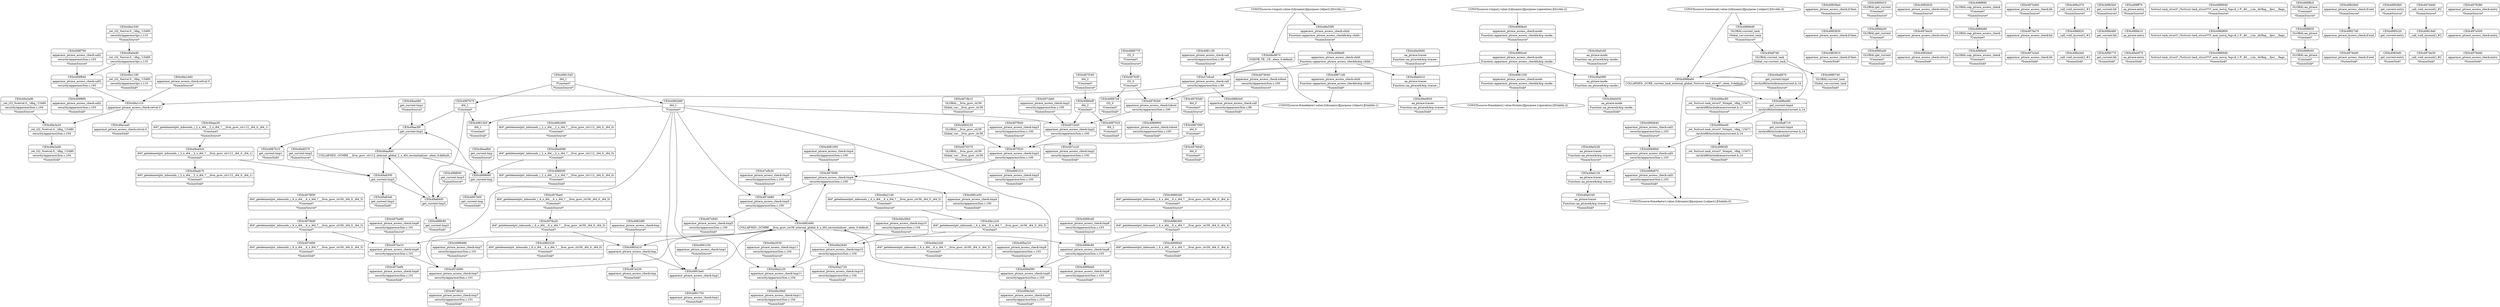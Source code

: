 digraph {
	CE0x49a3a20 [shape=record,shape=Mrecord,label="{CE0x49a3a20|_ret_i32_%retval.0,_!dbg_!15480|security/apparmor/lsm.c,104}"]
	CE0x4986a60 [shape=record,shape=Mrecord,label="{CE0x4986a60|COLLAPSED:_GCRE_current_task_external_global_%struct.task_struct*:_elem_0:default:}"]
	CE0x4983910 [shape=record,shape=Mrecord,label="{CE0x4983910|apparmor_ptrace_access_check:if.then|*SummSink*}"]
	CE0x49a09f0 [shape=record,shape=Mrecord,label="{CE0x49a09f0|aa_ptrace:mode|Function::aa_ptrace&Arg::mode::}"]
	CE0x49a3a90 [shape=record,shape=Mrecord,label="{CE0x49a3a90|_ret_i32_%retval.0,_!dbg_!15480|security/apparmor/lsm.c,104|*SummSource*}"]
	CE0x49a02d0 [shape=record,shape=Mrecord,label="{CE0x49a02d0|aa_ptrace:tracer|Function::aa_ptrace&Arg::tracer::|*SummSource*}"]
	CE0x499da30 [shape=record,shape=Mrecord,label="{CE0x499da30|GLOBAL:get_current|*Constant*}"]
	CE0x49a2640 [shape=record,shape=Mrecord,label="{CE0x49a2640|apparmor_ptrace_access_check:tmp10|security/apparmor/lsm.c,104}"]
	CE0x497ba20 [shape=record,shape=Mrecord,label="{CE0x497ba20|apparmor_ptrace_access_check:return}"]
	CE0x4981a50 [shape=record,shape=Mrecord,label="{CE0x4981a50|apparmor_ptrace_access_check:tmp4|security/apparmor/lsm.c,100|*SummSink*}"]
	CE0x498fa00 [shape=record,shape=Mrecord,label="{CE0x498fa00|GLOBAL:cap_ptrace_access_check|*Constant*|*SummSink*}"]
	CE0x49815b0 [shape=record,shape=Mrecord,label="{CE0x49815b0|i64_1|*Constant*|*SummSink*}"]
	CE0x497be10 [shape=record,shape=Mrecord,label="{CE0x497be10|apparmor_ptrace_access_check:tmp6|security/apparmor/lsm.c,101}"]
	CE0x498a480 [shape=record,shape=Mrecord,label="{CE0x498a480|get_current:tmp4|./arch/x86/include/asm/current.h,14}"]
	CE0x4985910 [shape=record,shape=Mrecord,label="{CE0x4985910|GLOBAL:get_current|*Constant*|*SummSource*}"]
	CE0x499ee40 [shape=record,shape=Mrecord,label="{CE0x499ee40|_ret_%struct.task_struct*_%tmp4,_!dbg_!15471|./arch/x86/include/asm/current.h,14}"]
	CE0x497b460 [shape=record,shape=Mrecord,label="{CE0x497b460|apparmor_ptrace_access_check:bb|*SummSource*}"]
	CE0x497fcf0 [shape=record,shape=Mrecord,label="{CE0x497fcf0|i32_0|*Constant*}"]
	CE0x499f640 [shape=record,shape=Mrecord,label="{CE0x499f640|apparmor_ptrace_access_check:call2|security/apparmor/lsm.c,103}"]
	CE0x498fd20 [shape=record,shape=Mrecord,label="{CE0x498fd20|_call_void_mcount()_#2}"]
	CE0x49a3ed0 [shape=record,shape=Mrecord,label="{CE0x49a3ed0|_ret_i32_%retval.0,_!dbg_!15480|security/apparmor/lsm.c,104|*SummSink*}"]
	CE0x4981750 [shape=record,shape=Mrecord,label="{CE0x4981750|apparmor_ptrace_access_check:tmp1|*SummSink*}"]
	CE0x497f520 [shape=record,shape=Mrecord,label="{CE0x497f520|apparmor_ptrace_access_check:tmp3|security/apparmor/lsm.c,100}"]
	CE0x49a0410 [shape=record,shape=Mrecord,label="{CE0x49a0410|aa_ptrace:tracee|Function::aa_ptrace&Arg::tracee::}"]
	CE0x4976370 [shape=record,shape=Mrecord,label="{CE0x4976370|GLOBAL:__llvm_gcov_ctr39|Global_var:__llvm_gcov_ctr39|*SummSink*}"]
	CE0x497e3a0 [shape=record,shape=Mrecord,label="{CE0x497e3a0|apparmor_ptrace_access_check:bb|*SummSink*}"]
	CE0x49a3530 [shape=record,shape=Mrecord,label="{CE0x49a3530|apparmor_ptrace_access_check:tmp11|security/apparmor/lsm.c,104|*SummSource*}"]
	CE0x4997b70 [shape=record,shape=Mrecord,label="{CE0x4997b70|i64_1|*Constant*}"]
	CE0x4987b10 [shape=record,shape=Mrecord,label="{CE0x4987b10|get_current:tmp1|*SummSink*}"]
	CE0x4988480 [shape=record,shape=Mrecord,label="{CE0x4988480|GLOBAL:cap_ptrace_access_check|*Constant*}"]
	CE0x499b5b0 [shape=record,shape=Mrecord,label="{CE0x499b5b0|get_current:bb|*SummSource*}"]
	CE0x499ff70 [shape=record,shape=Mrecord,label="{CE0x499ff70|aa_ptrace:entry|*SummSource*}"]
	CE0x497be80 [shape=record,shape=Mrecord,label="{CE0x497be80|apparmor_ptrace_access_check:tmp6|security/apparmor/lsm.c,101|*SummSource*}"]
	CE0x499b480 [shape=record,shape=Mrecord,label="{CE0x499b480|get_current:bb}"]
	CE0x4980230 [shape=record,shape=Mrecord,label="{CE0x4980230|GLOBAL:__llvm_gcov_ctr39|Global_var:__llvm_gcov_ctr39}"]
	CE0x497d620 [shape=record,shape=Mrecord,label="{CE0x497d620|apparmor_ptrace_access_check:tmp7|security/apparmor/lsm.c,101|*SummSink*}"]
	CE0x499f2f0 [shape=record,shape=Mrecord,label="{CE0x499f2f0|_ret_%struct.task_struct*_%tmp4,_!dbg_!15471|./arch/x86/include/asm/current.h,14|*SummSink*}"]
	CE0x49aa460 [shape=record,shape=Mrecord,label="{CE0x49aa460|get_current:tmp1|*SummSource*}"]
	CE0x4986940 [shape=record,shape=Mrecord,label="{CE0x4986940|%struct.task_struct*_(%struct.task_struct**)*_asm_movq_%gs:$_1:P_,$0_,_r,im,_dirflag_,_fpsr_,_flags_|*SummSource*}"]
	CE0x4982620 [shape=record,shape=Mrecord,label="{CE0x4982620|apparmor_ptrace_access_check:return|*SummSource*}"]
	CE0x49aa3f0 [shape=record,shape=Mrecord,label="{CE0x49aa3f0|get_current:tmp1}"]
	CE0x49a2430 [shape=record,shape=Mrecord,label="{CE0x49a2430|i64*_getelementptr_inbounds_(_6_x_i64_,_6_x_i64_*___llvm_gcov_ctr39,_i64_0,_i64_5)|*Constant*|*SummSink*}"]
	CE0x499fe10 [shape=record,shape=Mrecord,label="{CE0x499fe10|aa_ptrace:entry}"]
	CE0x499ec80 [shape=record,shape=Mrecord,label="{CE0x499ec80|_ret_%struct.task_struct*_%tmp4,_!dbg_!15471|./arch/x86/include/asm/current.h,14|*SummSource*}"]
	"CONST[source:1(input),value:2(dynamic)][purpose:{operation}][SrcIdx:2]"
	"CONST[source:2(external),value:2(dynamic)][purpose:{subject}][SrcIdx:3]"
	CE0x49a4090 [shape=record,shape=Mrecord,label="{CE0x49a4090|i64*_getelementptr_inbounds_(_2_x_i64_,_2_x_i64_*___llvm_gcov_ctr112,_i64_0,_i64_0)|*Constant*}"]
	CE0x49aab70 [shape=record,shape=Mrecord,label="{CE0x49aab70|i64*_getelementptr_inbounds_(_2_x_i64_,_2_x_i64_*___llvm_gcov_ctr112,_i64_0,_i64_1)|*Constant*|*SummSink*}"]
	CE0x498fc60 [shape=record,shape=Mrecord,label="{CE0x498fc60|get_current:tmp3|*SummSink*}"]
	CE0x49a0130 [shape=record,shape=Mrecord,label="{CE0x49a0130|aa_ptrace:tracer|Function::aa_ptrace&Arg::tracer::}"]
	CE0x499f8c0 [shape=record,shape=Mrecord,label="{CE0x499f8c0|GLOBAL:aa_ptrace|*Constant*|*SummSource*}"]
	CE0x4978ae0 [shape=record,shape=Mrecord,label="{CE0x4978ae0|i64*_getelementptr_inbounds_(_6_x_i64_,_6_x_i64_*___llvm_gcov_ctr39,_i64_0,_i64_0)|*Constant*|*SummSource*}"]
	CE0x49a1d40 [shape=record,shape=Mrecord,label="{CE0x49a1d40|apparmor_ptrace_access_check:retval.0|*SummSource*}"]
	CE0x4997b00 [shape=record,shape=Mrecord,label="{CE0x4997b00|get_current:tmp|*SummSink*}"]
	CE0x49a8710 [shape=record,shape=Mrecord,label="{CE0x49a8710|get_current:tmp4|./arch/x86/include/asm/current.h,14|*SummSink*}"]
	CE0x499b770 [shape=record,shape=Mrecord,label="{CE0x499b770|get_current:bb|*SummSink*}"]
	CE0x4981330 [shape=record,shape=Mrecord,label="{CE0x4981330|apparmor_ptrace_access_check:mode|Function::apparmor_ptrace_access_check&Arg::mode::|*SummSink*}"]
	CE0x49a21d0 [shape=record,shape=Mrecord,label="{CE0x49a21d0|i64*_getelementptr_inbounds_(_6_x_i64_,_6_x_i64_*___llvm_gcov_ctr39,_i64_0,_i64_5)|*Constant*|*SummSource*}"]
	CE0x49a12c0 [shape=record,shape=Mrecord,label="{CE0x49a12c0|i64*_getelementptr_inbounds_(_6_x_i64_,_6_x_i64_*___llvm_gcov_ctr39,_i64_0,_i64_5)|*Constant*}"]
	CE0x49826e0 [shape=record,shape=Mrecord,label="{CE0x49826e0|apparmor_ptrace_access_check:return|*SummSink*}"]
	CE0x49a1c10 [shape=record,shape=Mrecord,label="{CE0x49a1c10|apparmor_ptrace_access_check:retval.0}"]
	CE0x49a84d0 [shape=record,shape=Mrecord,label="{CE0x49a84d0|get_current:tmp3}"]
	CE0x499d640 [shape=record,shape=Mrecord,label="{CE0x499d640|apparmor_ptrace_access_check:call1|security/apparmor/lsm.c,103|*SummSource*}"]
	CE0x4981f10 [shape=record,shape=Mrecord,label="{CE0x4981f10|apparmor_ptrace_access_check:tmp3|security/apparmor/lsm.c,100|*SummSink*}"]
	CE0x4999d40 [shape=record,shape=Mrecord,label="{CE0x4999d40|apparmor_ptrace_access_check:tmp8|security/apparmor/lsm.c,103|*SummSink*}"]
	CE0x498faf0 [shape=record,shape=Mrecord,label="{CE0x498faf0|apparmor_ptrace_access_check:child|Function::apparmor_ptrace_access_check&Arg::child::}"]
	CE0x497d490 [shape=record,shape=Mrecord,label="{CE0x497d490|apparmor_ptrace_access_check:tmp7|security/apparmor/lsm.c,101}"]
	CE0x49a0c00 [shape=record,shape=Mrecord,label="{CE0x49a0c00|aa_ptrace:mode|Function::aa_ptrace&Arg::mode::|*SummSource*}"]
	CE0x49a26b0 [shape=record,shape=Mrecord,label="{CE0x49a26b0|apparmor_ptrace_access_check:tmp10|security/apparmor/lsm.c,104|*SummSource*}"]
	CE0x4978f30 [shape=record,shape=Mrecord,label="{CE0x4978f30|i64*_getelementptr_inbounds_(_6_x_i64_,_6_x_i64_*___llvm_gcov_ctr39,_i64_0,_i64_3)|*Constant*|*SummSource*}"]
	CE0x499f6f0 [shape=record,shape=Mrecord,label="{CE0x499f6f0|apparmor_ptrace_access_check:call2|security/apparmor/lsm.c,103|*SummSink*}"]
	CE0x49a36b0 [shape=record,shape=Mrecord,label="{CE0x49a36b0|apparmor_ptrace_access_check:tmp11|security/apparmor/lsm.c,104|*SummSink*}"]
	CE0x49827d0 [shape=record,shape=Mrecord,label="{CE0x49827d0|apparmor_ptrace_access_check:if.end}"]
	CE0x4983480 [shape=record,shape=Mrecord,label="{CE0x4983480|COLLAPSED:_GCMRE___llvm_gcov_ctr39_internal_global_6_x_i64_zeroinitializer:_elem_0:default:}"]
	CE0x499a3e0 [shape=record,shape=Mrecord,label="{CE0x499a3e0|apparmor_ptrace_access_check:tmp9|security/apparmor/lsm.c,103|*SummSink*}"]
	CE0x497cb40 [shape=record,shape=Mrecord,label="{CE0x497cb40|apparmor_ptrace_access_check:tmp2|security/apparmor/lsm.c,100}"]
	"CONST[source:0(mediator),value:0(static)][purpose:{operation}][SnkIdx:2]"
	CE0x4999c60 [shape=record,shape=Mrecord,label="{CE0x4999c60|apparmor_ptrace_access_check:tmp8|security/apparmor/lsm.c,103}"]
	CE0x4985c20 [shape=record,shape=Mrecord,label="{CE0x4985c20|get_current:entry}"]
	CE0x4985a40 [shape=record,shape=Mrecord,label="{CE0x4985a40|GLOBAL:get_current|*Constant*|*SummSink*}"]
	CE0x4980ce0 [shape=record,shape=Mrecord,label="{CE0x4980ce0|apparmor_ptrace_access_check:mode|Function::apparmor_ptrace_access_check&Arg::mode::}"]
	CE0x497e220 [shape=record,shape=Mrecord,label="{CE0x497e220|apparmor_ptrace_access_check:tmp|*SummSink*}"]
	CE0x4991c50 [shape=record,shape=Mrecord,label="{CE0x4991c50|apparmor_ptrace_access_check:tmp1|*SummSource*}"]
	CE0x49866d0 [shape=record,shape=Mrecord,label="{CE0x49866d0|GLOBAL:current_task|Global_var:current_task|*SummSource*}"]
	CE0x4987020 [shape=record,shape=Mrecord,label="{CE0x4987020|i64_2|*Constant*|*SummSink*}"]
	CE0x49aa5c0 [shape=record,shape=Mrecord,label="{CE0x49aa5c0|i64*_getelementptr_inbounds_(_2_x_i64_,_2_x_i64_*___llvm_gcov_ctr112,_i64_0,_i64_1)|*Constant*}"]
	CE0x49a87d0 [shape=record,shape=Mrecord,label="{CE0x49a87d0|GLOBAL:current_task|Global_var:current_task}"]
	CE0x497e840 [shape=record,shape=Mrecord,label="{CE0x497e840|apparmor_ptrace_access_check:tmp5|security/apparmor/lsm.c,100|*SummSink*}"]
	CE0x4986740 [shape=record,shape=Mrecord,label="{CE0x4986740|GLOBAL:current_task|Global_var:current_task|*SummSink*}"]
	CE0x4979040 [shape=record,shape=Mrecord,label="{CE0x4979040|apparmor_ptrace_access_check:tobool|security/apparmor/lsm.c,100|*SummSource*}"]
	CE0x49762b0 [shape=record,shape=Mrecord,label="{CE0x49762b0|apparmor_ptrace_access_check:tobool|security/apparmor/lsm.c,100}"]
	CE0x49863d0 [shape=record,shape=Mrecord,label="{CE0x49863d0|i64*_getelementptr_inbounds_(_6_x_i64_,_6_x_i64_*___llvm_gcov_ctr39,_i64_0,_i64_4)|*Constant*|*SummSource*}"]
	CE0x49816e0 [shape=record,shape=Mrecord,label="{CE0x49816e0|_call_void_mcount()_#2}"]
	CE0x49a1030 [shape=record,shape=Mrecord,label="{CE0x49a1030|_ret_i32_%error.0,_!dbg_!15485|security/apparmor/ipc.c,110|*SummSource*}"]
	CE0x497ccc0 [shape=record,shape=Mrecord,label="{CE0x497ccc0|apparmor_ptrace_access_check:tmp2|security/apparmor/lsm.c,100|*SummSink*}"]
	CE0x49871d0 [shape=record,shape=Mrecord,label="{CE0x49871d0|apparmor_ptrace_access_check:child|Function::apparmor_ptrace_access_check&Arg::child::|*SummSink*}"]
	CE0x47efca0 [shape=record,shape=Mrecord,label="{CE0x47efca0|apparmor_ptrace_access_check:call|security/apparmor/lsm.c,99}"]
	CE0x49869d0 [shape=record,shape=Mrecord,label="{CE0x49869d0|%struct.task_struct*_(%struct.task_struct**)*_asm_movq_%gs:$_1:P_,$0_,_r,im,_dirflag_,_fpsr_,_flags_|*SummSink*}"]
	CE0x49a83e0 [shape=record,shape=Mrecord,label="{CE0x49a83e0|get_current:tmp2|*SummSink*}"]
	CE0x498f990 [shape=record,shape=Mrecord,label="{CE0x498f990|GLOBAL:cap_ptrace_access_check|*Constant*|*SummSource*}"]
	CE0x4979280 [shape=record,shape=Mrecord,label="{CE0x4979280|apparmor_ptrace_access_check:entry|*SummSource*}"]
	CE0x499d870 [shape=record,shape=Mrecord,label="{CE0x499d870|apparmor_ptrace_access_check:call1|security/apparmor/lsm.c,103|*SummSink*}"]
	CE0x49765d0 [shape=record,shape=Mrecord,label="{CE0x49765d0|i64_0|*Constant*|*SummSource*}"]
	CE0x4980be0 [shape=record,shape=Mrecord,label="{CE0x4980be0|apparmor_ptrace_access_check:mode|Function::apparmor_ptrace_access_check&Arg::mode::|*SummSource*}"]
	CE0x49885f0 [shape=record,shape=Mrecord,label="{CE0x49885f0|i64*_getelementptr_inbounds_(_2_x_i64_,_2_x_i64_*___llvm_gcov_ctr112,_i64_0,_i64_0)|*Constant*|*SummSink*}"]
	CE0x47efb30 [shape=record,shape=Mrecord,label="{CE0x47efb30|apparmor_ptrace_access_check:tmp5|security/apparmor/lsm.c,100|*SummSource*}"]
	CE0x497ef00 [shape=record,shape=Mrecord,label="{CE0x497ef00|i64*_getelementptr_inbounds_(_6_x_i64_,_6_x_i64_*___llvm_gcov_ctr39,_i64_0,_i64_3)|*Constant*|*SummSink*}"]
	CE0x497de30 [shape=record,shape=Mrecord,label="{CE0x497de30|_call_void_mcount()_#2|*SummSink*}"]
	CE0x497f160 [shape=record,shape=Mrecord,label="{CE0x497f160|i64_2|*Constant*|*SummSource*}"]
	CE0x4991be0 [shape=record,shape=Mrecord,label="{CE0x4991be0|apparmor_ptrace_access_check:tmp1}"]
	CE0x49a1190 [shape=record,shape=Mrecord,label="{CE0x49a1190|_ret_i32_%error.0,_!dbg_!15485|security/apparmor/ipc.c,110|*SummSink*}"]
	CE0x4978bf0 [shape=record,shape=Mrecord,label="{CE0x4978bf0|i64*_getelementptr_inbounds_(_6_x_i64_,_6_x_i64_*___llvm_gcov_ctr39,_i64_0,_i64_3)|*Constant*}"]
	CE0x497f490 [shape=record,shape=Mrecord,label="{CE0x497f490|apparmor_ptrace_access_check:tmp4|security/apparmor/lsm.c,100}"]
	"CONST[source:0(mediator),value:2(dynamic)][purpose:{subject}][SnkIdx:0]"
	CE0x497cbb0 [shape=record,shape=Mrecord,label="{CE0x497cbb0|apparmor_ptrace_access_check:tmp2|security/apparmor/lsm.c,100|*SummSource*}"]
	CE0x4988660 [shape=record,shape=Mrecord,label="{CE0x4988660|get_current:tmp}"]
	CE0x4999cd0 [shape=record,shape=Mrecord,label="{CE0x4999cd0|apparmor_ptrace_access_check:tmp8|security/apparmor/lsm.c,103|*SummSource*}"]
	CE0x48e9870 [shape=record,shape=Mrecord,label="{CE0x48e9870|VOIDTB_TE:_CE:_elem_0:default:}"]
	CE0x4999840 [shape=record,shape=Mrecord,label="{CE0x4999840|i64*_getelementptr_inbounds_(_6_x_i64_,_6_x_i64_*___llvm_gcov_ctr39,_i64_0,_i64_4)|*Constant*|*SummSink*}"]
	CE0x49811f0 [shape=record,shape=Mrecord,label="{CE0x49811f0|apparmor_ptrace_access_check:call|security/apparmor/lsm.c,99|*SummSource*}"]
	CE0x49a2c20 [shape=record,shape=Mrecord,label="{CE0x49a2c20|apparmor_ptrace_access_check:tmp11|security/apparmor/lsm.c,104}"]
	CE0x49a8300 [shape=record,shape=Mrecord,label="{CE0x49a8300|get_current:tmp2}"]
	CE0x48e55f0 [shape=record,shape=Mrecord,label="{CE0x48e55f0|apparmor_ptrace_access_check:child|Function::apparmor_ptrace_access_check&Arg::child::|*SummSource*}"]
	CE0x4982520 [shape=record,shape=Mrecord,label="{CE0x4982520|i64*_getelementptr_inbounds_(_6_x_i64_,_6_x_i64_*___llvm_gcov_ctr39,_i64_0,_i64_0)|*Constant*|*SummSink*}"]
	CE0x499d6b0 [shape=record,shape=Mrecord,label="{CE0x499d6b0|apparmor_ptrace_access_check:call1|security/apparmor/lsm.c,103}"]
	CE0x4978a20 [shape=record,shape=Mrecord,label="{CE0x4978a20|i64*_getelementptr_inbounds_(_6_x_i64_,_6_x_i64_*___llvm_gcov_ctr39,_i64_0,_i64_0)|*Constant*}"]
	CE0x497dd40 [shape=record,shape=Mrecord,label="{CE0x497dd40|_call_void_mcount()_#2|*SummSource*}"]
	CE0x4976e70 [shape=record,shape=Mrecord,label="{CE0x4976e70|apparmor_ptrace_access_check:bb}"]
	CE0x4983410 [shape=record,shape=Mrecord,label="{CE0x4983410|apparmor_ptrace_access_check:tmp}"]
	CE0x497bef0 [shape=record,shape=Mrecord,label="{CE0x497bef0|apparmor_ptrace_access_check:tmp6|security/apparmor/lsm.c,101|*SummSink*}"]
	CE0x4981540 [shape=record,shape=Mrecord,label="{CE0x4981540|i64_1|*Constant*|*SummSource*}"]
	CE0x49a2720 [shape=record,shape=Mrecord,label="{CE0x49a2720|apparmor_ptrace_access_check:tmp10|security/apparmor/lsm.c,104|*SummSink*}"]
	"CONST[source:0(mediator),value:2(dynamic)][purpose:{object}][SnkIdx:1]"
	"CONST[source:1(input),value:2(dynamic)][purpose:{object}][SrcIdx:1]"
	CE0x497e680 [shape=record,shape=Mrecord,label="{CE0x497e680|apparmor_ptrace_access_check:tmp5|security/apparmor/lsm.c,100}"]
	CE0x497a500 [shape=record,shape=Mrecord,label="{CE0x497a500|apparmor_ptrace_access_check:entry}"]
	CE0x4986800 [shape=record,shape=Mrecord,label="{CE0x4986800|%struct.task_struct*_(%struct.task_struct**)*_asm_movq_%gs:$_1:P_,$0_,_r,im,_dirflag_,_fpsr_,_flags_}"]
	CE0x4986360 [shape=record,shape=Mrecord,label="{CE0x4986360|i64*_getelementptr_inbounds_(_6_x_i64_,_6_x_i64_*___llvm_gcov_ctr39,_i64_0,_i64_4)|*Constant*}"]
	CE0x49887e0 [shape=record,shape=Mrecord,label="{CE0x49887e0|i32_0|*Constant*|*SummSink*}"]
	CE0x4988900 [shape=record,shape=Mrecord,label="{CE0x4988900|apparmor_ptrace_access_check:tobool|security/apparmor/lsm.c,100|*SummSink*}"]
	CE0x4983830 [shape=record,shape=Mrecord,label="{CE0x4983830|apparmor_ptrace_access_check:if.then}"]
	CE0x498a370 [shape=record,shape=Mrecord,label="{CE0x498a370|_call_void_mcount()_#2|*SummSource*}"]
	CE0x4982d00 [shape=record,shape=Mrecord,label="{CE0x4982d00|i64*_getelementptr_inbounds_(_2_x_i64_,_2_x_i64_*___llvm_gcov_ctr112,_i64_0,_i64_0)|*Constant*|*SummSource*}"]
	CE0x49aa8b0 [shape=record,shape=Mrecord,label="{CE0x49aa8b0|get_current:tmp|*SummSource*}"]
	CE0x49aaa30 [shape=record,shape=Mrecord,label="{CE0x49aaa30|i64*_getelementptr_inbounds_(_2_x_i64_,_2_x_i64_*___llvm_gcov_ctr112,_i64_0,_i64_1)|*Constant*|*SummSource*}"]
	CE0x4985db0 [shape=record,shape=Mrecord,label="{CE0x4985db0|get_current:entry|*SummSource*}"]
	CE0x4986ef0 [shape=record,shape=Mrecord,label="{CE0x4986ef0|i64_2|*Constant*}"]
	CE0x497db10 [shape=record,shape=Mrecord,label="{CE0x497db10|GLOBAL:__llvm_gcov_ctr39|Global_var:__llvm_gcov_ctr39|*SummSource*}"]
	CE0x49a0340 [shape=record,shape=Mrecord,label="{CE0x49a0340|aa_ptrace:tracer|Function::aa_ptrace&Arg::tracer::|*SummSink*}"]
	CE0x49a8370 [shape=record,shape=Mrecord,label="{CE0x49a8370|get_current:tmp2|*SummSource*}"]
	CE0x499a220 [shape=record,shape=Mrecord,label="{CE0x499a220|apparmor_ptrace_access_check:tmp9|security/apparmor/lsm.c,103|*SummSource*}"]
	CE0x49a0d30 [shape=record,shape=Mrecord,label="{CE0x49a0d30|aa_ptrace:mode|Function::aa_ptrace&Arg::mode::|*SummSink*}"]
	CE0x499f930 [shape=record,shape=Mrecord,label="{CE0x499f930|GLOBAL:aa_ptrace|*Constant*}"]
	CE0x4986080 [shape=record,shape=Mrecord,label="{CE0x4986080|apparmor_ptrace_access_check:tmp7|security/apparmor/lsm.c,101|*SummSource*}"]
	CE0x49a0070 [shape=record,shape=Mrecord,label="{CE0x49a0070|aa_ptrace:entry|*SummSink*}"]
	CE0x4982b80 [shape=record,shape=Mrecord,label="{CE0x4982b80|i64_1|*Constant*}"]
	CE0x4981950 [shape=record,shape=Mrecord,label="{CE0x4981950|apparmor_ptrace_access_check:tmp4|security/apparmor/lsm.c,100|*SummSource*}"]
	CE0x4976e00 [shape=record,shape=Mrecord,label="{CE0x4976e00|apparmor_ptrace_access_check:if.end|*SummSink*}"]
	CE0x499fc60 [shape=record,shape=Mrecord,label="{CE0x499fc60|GLOBAL:aa_ptrace|*Constant*|*SummSink*}"]
	CE0x499a090 [shape=record,shape=Mrecord,label="{CE0x499a090|apparmor_ptrace_access_check:tmp9|security/apparmor/lsm.c,103}"]
	CE0x49a0850 [shape=record,shape=Mrecord,label="{CE0x49a0850|aa_ptrace:tracee|Function::aa_ptrace&Arg::tracee::|*SummSink*}"]
	CE0x49a0690 [shape=record,shape=Mrecord,label="{CE0x49a0690|aa_ptrace:tracee|Function::aa_ptrace&Arg::tracee::|*SummSource*}"]
	CE0x4976640 [shape=record,shape=Mrecord,label="{CE0x4976640|i64_0|*Constant*|*SummSink*}"]
	CE0x49a1ee0 [shape=record,shape=Mrecord,label="{CE0x49a1ee0|apparmor_ptrace_access_check:retval.0|*SummSink*}"]
	CE0x49838a0 [shape=record,shape=Mrecord,label="{CE0x49838a0|apparmor_ptrace_access_check:if.then|*SummSource*}"]
	CE0x49a8670 [shape=record,shape=Mrecord,label="{CE0x49a8670|get_current:tmp4|./arch/x86/include/asm/current.h,14|*SummSource*}"]
	CE0x4987090 [shape=record,shape=Mrecord,label="{CE0x4987090|i64_0|*Constant*}"]
	CE0x49aa840 [shape=record,shape=Mrecord,label="{CE0x49aa840|COLLAPSED:_GCMRE___llvm_gcov_ctr112_internal_global_2_x_i64_zeroinitializer:_elem_0:default:}"]
	CE0x4985ef0 [shape=record,shape=Mrecord,label="{CE0x4985ef0|get_current:entry|*SummSink*}"]
	CE0x498fb90 [shape=record,shape=Mrecord,label="{CE0x498fb90|get_current:tmp3|*SummSource*}"]
	CE0x499f760 [shape=record,shape=Mrecord,label="{CE0x499f760|apparmor_ptrace_access_check:call2|security/apparmor/lsm.c,103|*SummSource*}"]
	CE0x4988770 [shape=record,shape=Mrecord,label="{CE0x4988770|i32_0|*Constant*|*SummSource*}"]
	CE0x4982840 [shape=record,shape=Mrecord,label="{CE0x4982840|apparmor_ptrace_access_check:if.end|*SummSource*}"]
	CE0x498a3e0 [shape=record,shape=Mrecord,label="{CE0x498a3e0|_call_void_mcount()_#2|*SummSink*}"]
	CE0x49883e0 [shape=record,shape=Mrecord,label="{CE0x49883e0|apparmor_ptrace_access_check:call|security/apparmor/lsm.c,99|*SummSink*}"]
	CE0x4979d40 [shape=record,shape=Mrecord,label="{CE0x4979d40|apparmor_ptrace_access_check:entry|*SummSink*}"]
	CE0x49834f0 [shape=record,shape=Mrecord,label="{CE0x49834f0|apparmor_ptrace_access_check:tmp|*SummSource*}"]
	CE0x49a0ed0 [shape=record,shape=Mrecord,label="{CE0x49a0ed0|_ret_i32_%error.0,_!dbg_!15485|security/apparmor/ipc.c,110}"]
	CE0x497f640 [shape=record,shape=Mrecord,label="{CE0x497f640|apparmor_ptrace_access_check:tmp3|security/apparmor/lsm.c,100|*SummSource*}"]
	CE0x4978bf0 -> CE0x497be10
	CE0x498faf0 -> CE0x49871d0
	CE0x499f760 -> CE0x499f640
	CE0x4983480 -> CE0x4999c60
	CE0x4997b70 -> CE0x49a84d0
	CE0x4982b80 -> CE0x497e680
	CE0x49863d0 -> CE0x4986360
	CE0x499d640 -> CE0x499d6b0
	CE0x49a3a20 -> CE0x49a3ed0
	CE0x48e9870 -> CE0x47efca0
	CE0x4978a20 -> CE0x4982520
	CE0x4986a60 -> CE0x4986a60
	CE0x4988480 -> CE0x498fa00
	CE0x4991be0 -> CE0x4983480
	CE0x4987090 -> CE0x4976640
	CE0x49a0ed0 -> CE0x49a1190
	CE0x49a2640 -> CE0x49a2c20
	CE0x49aa3f0 -> CE0x49aa840
	CE0x49aaa30 -> CE0x49aa5c0
	CE0x499f930 -> CE0x499fc60
	CE0x4986080 -> CE0x497d490
	CE0x499ee40 -> CE0x499d6b0
	CE0x49a26b0 -> CE0x49a2640
	CE0x49a0ed0 -> CE0x499f640
	CE0x497f490 -> CE0x4981a50
	CE0x497ba20 -> CE0x49826e0
	CE0x497fcf0 -> CE0x49762b0
	CE0x499b480 -> CE0x499b770
	CE0x4985c20 -> CE0x4985ef0
	CE0x4982b80 -> CE0x4991be0
	CE0x4999cd0 -> CE0x4999c60
	CE0x47efb30 -> CE0x497e680
	CE0x499d6b0 -> CE0x499d870
	CE0x47efca0 -> CE0x49883e0
	CE0x49a8300 -> CE0x49a84d0
	CE0x4988660 -> CE0x49aa3f0
	CE0x498a480 -> CE0x49a8710
	CE0x49a2c20 -> CE0x49a36b0
	CE0x49765d0 -> CE0x4987090
	CE0x49a87d0 -> CE0x4986740
	CE0x49866d0 -> CE0x49a87d0
	CE0x4980be0 -> CE0x4980ce0
	CE0x49a1d40 -> CE0x49a1c10
	CE0x49762b0 -> CE0x497cb40
	CE0x4988770 -> CE0x497fcf0
	CE0x49a8370 -> CE0x49a8300
	CE0x497f520 -> CE0x4981f10
	CE0x498a480 -> CE0x499ee40
	CE0x499f640 -> CE0x499f6f0
	CE0x49a2640 -> CE0x49a2720
	CE0x497e680 -> CE0x4983480
	CE0x49aa3f0 -> CE0x4987b10
	CE0x497cb40 -> CE0x497f520
	CE0x4980230 -> CE0x4976370
	CE0x4981950 -> CE0x497f490
	CE0x4987090 -> CE0x497f520
	CE0x4988660 -> CE0x4997b00
	CE0x4985db0 -> CE0x4985c20
	CE0x499a090 -> CE0x499a3e0
	CE0x49aa8b0 -> CE0x4988660
	CE0x499f640 -> CE0x49a1c10
	CE0x4983480 -> CE0x497be10
	CE0x49a3530 -> CE0x49a2c20
	CE0x497cbb0 -> CE0x497cb40
	CE0x49a8300 -> CE0x49a83e0
	CE0x4986360 -> CE0x4999c60
	CE0x4982b80 -> CE0x49815b0
	CE0x499ec80 -> CE0x499ee40
	CE0x4978f30 -> CE0x4978bf0
	CE0x4980ce0 -> CE0x49a09f0
	CE0x498faf0 -> CE0x47efca0
	CE0x4999c60 -> CE0x4999d40
	CE0x497f490 -> CE0x497e680
	CE0x497d490 -> CE0x497d620
	"CONST[source:2(external),value:2(dynamic)][purpose:{subject}][SrcIdx:3]" -> CE0x49866d0
	CE0x499a220 -> CE0x499a090
	CE0x4981330 -> "CONST[source:0(mediator),value:0(static)][purpose:{operation}][SnkIdx:2]"
	CE0x499fe10 -> CE0x49a0070
	CE0x4978a20 -> CE0x4983410
	CE0x497be10 -> CE0x497d490
	CE0x49838a0 -> CE0x4983830
	CE0x47efca0 -> CE0x49a1c10
	CE0x4986ef0 -> CE0x497cb40
	CE0x49a12c0 -> CE0x49a2430
	CE0x49a8670 -> CE0x498a480
	CE0x48e9870 -> "CONST[source:0(mediator),value:2(dynamic)][purpose:{object}][SnkIdx:1]"
	CE0x4997b70 -> CE0x49815b0
	CE0x49a84d0 -> CE0x498fc60
	CE0x499d870 -> "CONST[source:0(mediator),value:2(dynamic)][purpose:{subject}][SnkIdx:0]"
	CE0x4982d00 -> CE0x49a4090
	"CONST[source:1(input),value:2(dynamic)][purpose:{operation}][SrcIdx:2]" -> CE0x4980be0
	CE0x4981540 -> CE0x4982b80
	CE0x4983480 -> CE0x49a2640
	CE0x49a2c20 -> CE0x4983480
	CE0x4999c60 -> CE0x499a090
	CE0x4986800 -> CE0x49869d0
	CE0x49a87d0 -> CE0x4986a60
	CE0x497a500 -> CE0x4979d40
	CE0x497fcf0 -> CE0x49887e0
	CE0x4976e70 -> CE0x497e3a0
	CE0x49a02d0 -> CE0x49a0130
	CE0x4981540 -> CE0x4997b70
	CE0x49827d0 -> CE0x4976e00
	CE0x4986360 -> CE0x4999840
	CE0x4986a60 -> "CONST[source:0(mediator),value:2(dynamic)][purpose:{subject}][SnkIdx:0]"
	CE0x4983410 -> CE0x497e220
	CE0x4983480 -> CE0x497f490
	CE0x4982840 -> CE0x49827d0
	CE0x497d490 -> CE0x4983480
	CE0x497db10 -> CE0x4980230
	CE0x49a1c10 -> CE0x49a3a20
	CE0x4983410 -> CE0x4991be0
	CE0x4980ce0 -> CE0x47efca0
	CE0x498fd20 -> CE0x498a3e0
	CE0x4986ef0 -> CE0x4987020
	CE0x49aa840 -> CE0x49a8300
	CE0x4986940 -> CE0x4986800
	CE0x4978ae0 -> CE0x4978a20
	CE0x499ee40 -> CE0x499f2f0
	CE0x4982b80 -> CE0x499a090
	CE0x4986a60 -> CE0x498a480
	"CONST[source:1(input),value:2(dynamic)][purpose:{object}][SrcIdx:1]" -> CE0x48e55f0
	CE0x49816e0 -> CE0x497de30
	CE0x49762b0 -> CE0x4988900
	CE0x499ff70 -> CE0x499fe10
	CE0x497f160 -> CE0x4986ef0
	CE0x4982b80 -> CE0x49a2c20
	CE0x498a370 -> CE0x498fd20
	CE0x4982b80 -> CE0x497cb40
	"CONST[source:1(input),value:2(dynamic)][purpose:{object}][SrcIdx:1]" -> CE0x48e9870
	CE0x49811f0 -> CE0x47efca0
	CE0x49a4090 -> CE0x4988660
	CE0x47efca0 -> CE0x49762b0
	CE0x4978bf0 -> CE0x497ef00
	CE0x4980230 -> CE0x497f520
	"CONST[source:2(external),value:2(dynamic)][purpose:{subject}][SrcIdx:3]" -> CE0x4986a60
	CE0x49a0410 -> CE0x49a0850
	CE0x49a09f0 -> CE0x49a0d30
	CE0x49a84d0 -> CE0x49aa840
	CE0x49871d0 -> "CONST[source:0(mediator),value:2(dynamic)][purpose:{object}][SnkIdx:1]"
	CE0x4991c50 -> CE0x4991be0
	CE0x4997b70 -> CE0x49aa3f0
	CE0x497be80 -> CE0x497be10
	CE0x4979280 -> CE0x497a500
	CE0x49a4090 -> CE0x49885f0
	CE0x499da30 -> CE0x4985a40
	CE0x49a0690 -> CE0x49a0410
	CE0x49aa460 -> CE0x49aa3f0
	CE0x49a21d0 -> CE0x49a12c0
	CE0x497b460 -> CE0x4976e70
	CE0x4980ce0 -> CE0x4981330
	CE0x49a12c0 -> CE0x49a2640
	CE0x498fb90 -> CE0x49a84d0
	CE0x498faf0 -> CE0x49a0410
	CE0x4982b80 -> CE0x497d490
	CE0x48e55f0 -> CE0x498faf0
	CE0x4979040 -> CE0x49762b0
	CE0x49aa5c0 -> CE0x49aab70
	CE0x499b5b0 -> CE0x499b480
	CE0x49a87d0 -> CE0x498a480
	CE0x499f8c0 -> CE0x499f930
	CE0x49a1030 -> CE0x49a0ed0
	CE0x49834f0 -> CE0x4983410
	CE0x497cb40 -> CE0x497ccc0
	CE0x49a1c10 -> CE0x49a1ee0
	CE0x497e680 -> CE0x497e840
	CE0x49aa840 -> CE0x4988660
	CE0x497dd40 -> CE0x49816e0
	CE0x499a090 -> CE0x4983480
	CE0x4985910 -> CE0x499da30
	CE0x4991be0 -> CE0x4981750
	CE0x49a0c00 -> CE0x49a09f0
	CE0x497f520 -> CE0x497f490
	CE0x49aa5c0 -> CE0x49a8300
	CE0x497f640 -> CE0x497f520
	CE0x4983480 -> CE0x4983410
	CE0x498f990 -> CE0x4988480
	CE0x4982620 -> CE0x497ba20
	CE0x4983830 -> CE0x4983910
	CE0x497be10 -> CE0x497bef0
	CE0x499d6b0 -> CE0x49a0130
	CE0x49a3a90 -> CE0x49a3a20
	CE0x49a0130 -> CE0x49a0340
}